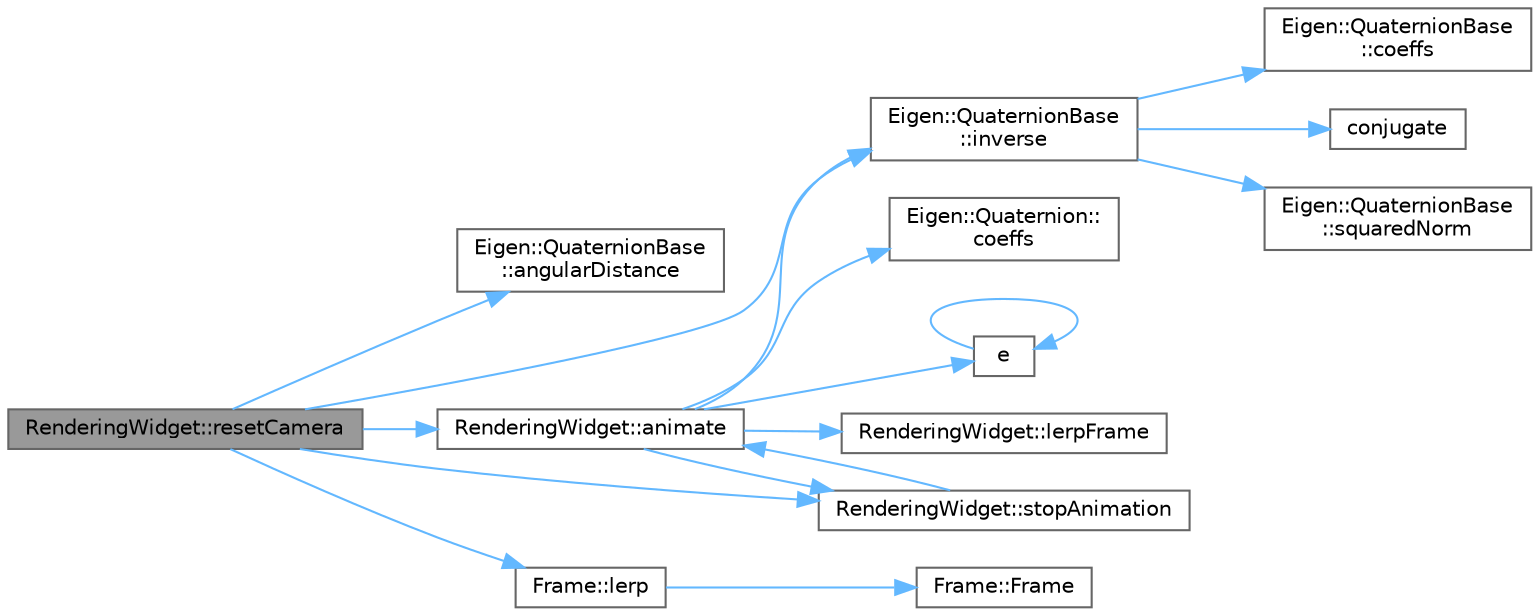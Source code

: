 digraph "RenderingWidget::resetCamera"
{
 // LATEX_PDF_SIZE
  bgcolor="transparent";
  edge [fontname=Helvetica,fontsize=10,labelfontname=Helvetica,labelfontsize=10];
  node [fontname=Helvetica,fontsize=10,shape=box,height=0.2,width=0.4];
  rankdir="LR";
  Node1 [id="Node000001",label="RenderingWidget::resetCamera",height=0.2,width=0.4,color="gray40", fillcolor="grey60", style="filled", fontcolor="black",tooltip=" "];
  Node1 -> Node2 [id="edge17_Node000001_Node000002",color="steelblue1",style="solid",tooltip=" "];
  Node2 [id="Node000002",label="Eigen::QuaternionBase\l::angularDistance",height=0.2,width=0.4,color="grey40", fillcolor="white", style="filled",URL="$class_eigen_1_1_quaternion_base.html#a0261a3b32273d97fe4e3e3cce999c4f8",tooltip=" "];
  Node1 -> Node3 [id="edge18_Node000001_Node000003",color="steelblue1",style="solid",tooltip=" "];
  Node3 [id="Node000003",label="RenderingWidget::animate",height=0.2,width=0.4,color="grey40", fillcolor="white", style="filled",URL="$class_rendering_widget.html#a42662a78bad9b38f20e2bff4aa0978b2",tooltip=" "];
  Node3 -> Node4 [id="edge19_Node000003_Node000004",color="steelblue1",style="solid",tooltip=" "];
  Node4 [id="Node000004",label="Eigen::Quaternion::\lcoeffs",height=0.2,width=0.4,color="grey40", fillcolor="white", style="filled",URL="$class_eigen_1_1_quaternion.html#a4a1f1abc1c04f50e14022bcfb87a203d",tooltip=" "];
  Node3 -> Node5 [id="edge20_Node000003_Node000005",color="steelblue1",style="solid",tooltip=" "];
  Node5 [id="Node000005",label="e",height=0.2,width=0.4,color="grey40", fillcolor="white", style="filled",URL="$_cwise__array__power__array_8cpp.html#a9cb86ff854760bf91a154f2724a9101d",tooltip=" "];
  Node5 -> Node5 [id="edge21_Node000005_Node000005",color="steelblue1",style="solid",tooltip=" "];
  Node3 -> Node6 [id="edge22_Node000003_Node000006",color="steelblue1",style="solid",tooltip=" "];
  Node6 [id="Node000006",label="Eigen::QuaternionBase\l::inverse",height=0.2,width=0.4,color="grey40", fillcolor="white", style="filled",URL="$class_eigen_1_1_quaternion_base.html#a6a1d8af1fe34cb4127f705c0d10ef649",tooltip=" "];
  Node6 -> Node7 [id="edge23_Node000006_Node000007",color="steelblue1",style="solid",tooltip=" "];
  Node7 [id="Node000007",label="Eigen::QuaternionBase\l::coeffs",height=0.2,width=0.4,color="grey40", fillcolor="white", style="filled",URL="$class_eigen_1_1_quaternion_base.html#a1a7dd10b8e218170dd8f52edd8356f9b",tooltip=" "];
  Node6 -> Node8 [id="edge24_Node000006_Node000008",color="steelblue1",style="solid",tooltip=" "];
  Node8 [id="Node000008",label="conjugate",height=0.2,width=0.4,color="grey40", fillcolor="white", style="filled",URL="$_common_cwise_unary_ops_8h.html#acea5b38fcb99c3e0b91a43bfcca923ce",tooltip=" "];
  Node6 -> Node9 [id="edge25_Node000006_Node000009",color="steelblue1",style="solid",tooltip=" "];
  Node9 [id="Node000009",label="Eigen::QuaternionBase\l::squaredNorm",height=0.2,width=0.4,color="grey40", fillcolor="white", style="filled",URL="$class_eigen_1_1_quaternion_base.html#a5370cf77843374a5adefca3f78770961",tooltip=" "];
  Node3 -> Node10 [id="edge26_Node000003_Node000010",color="steelblue1",style="solid",tooltip=" "];
  Node10 [id="Node000010",label="RenderingWidget::lerpFrame",height=0.2,width=0.4,color="grey40", fillcolor="white", style="filled",URL="$class_rendering_widget.html#a9659ee2fa19695af53746f6ebc0c420d",tooltip=" "];
  Node3 -> Node11 [id="edge27_Node000003_Node000011",color="steelblue1",style="solid",tooltip=" "];
  Node11 [id="Node000011",label="RenderingWidget::stopAnimation",height=0.2,width=0.4,color="grey40", fillcolor="white", style="filled",URL="$class_rendering_widget.html#a050a478fb26a1fa12d50ae345bad61e4",tooltip=" "];
  Node11 -> Node3 [id="edge28_Node000011_Node000003",color="steelblue1",style="solid",tooltip=" "];
  Node1 -> Node6 [id="edge29_Node000001_Node000006",color="steelblue1",style="solid",tooltip=" "];
  Node1 -> Node12 [id="edge30_Node000001_Node000012",color="steelblue1",style="solid",tooltip=" "];
  Node12 [id="Node000012",label="Frame::lerp",height=0.2,width=0.4,color="grey40", fillcolor="white", style="filled",URL="$class_frame.html#abcd65164dfe3d18a68e9e07bc2362102",tooltip=" "];
  Node12 -> Node13 [id="edge31_Node000012_Node000013",color="steelblue1",style="solid",tooltip=" "];
  Node13 [id="Node000013",label="Frame::Frame",height=0.2,width=0.4,color="grey40", fillcolor="white", style="filled",URL="$class_frame.html#a1204f9941e023f07c9762e2328b0c4d2",tooltip=" "];
  Node1 -> Node11 [id="edge32_Node000001_Node000011",color="steelblue1",style="solid",tooltip=" "];
}
